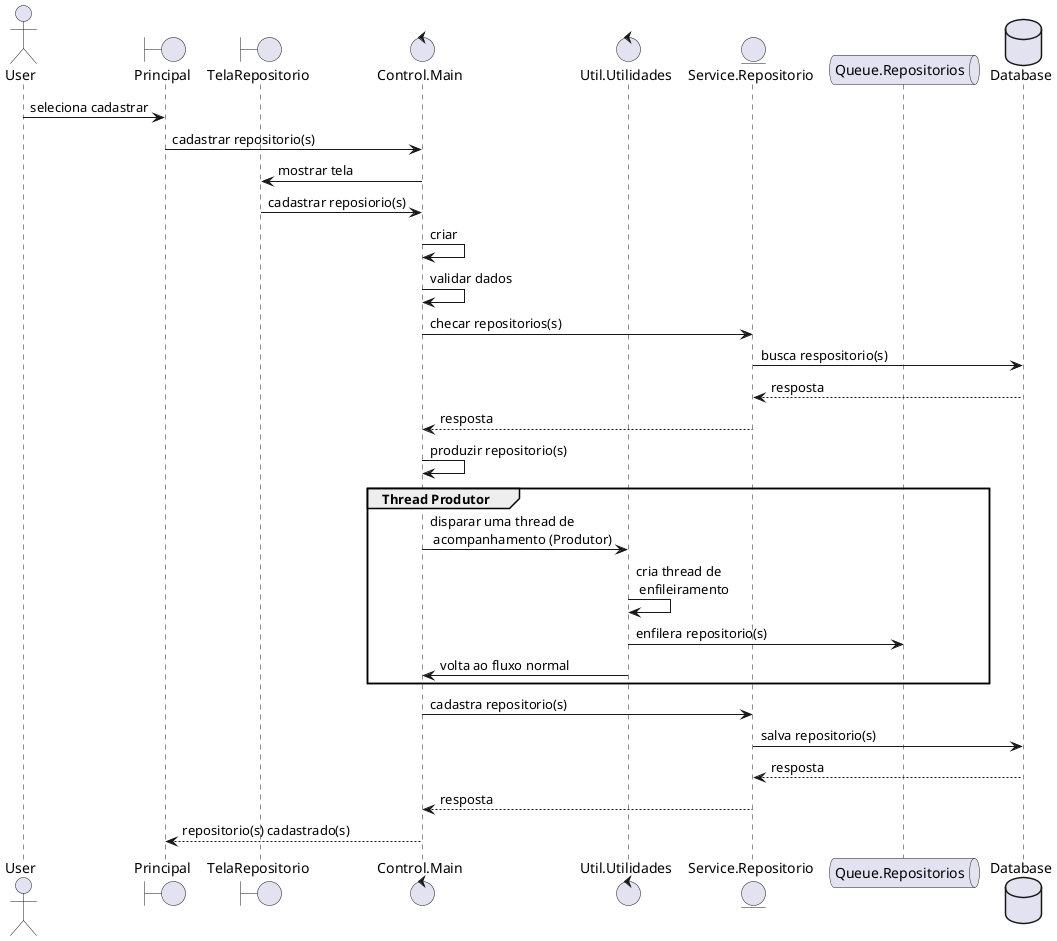 @startuml
actor       User as user
boundary    Principal as principal
boundary    TelaRepositorio as telaRepositorio
control     Control.Main as main
control     Util.Utilidades as utilidades
entity      Service.Repositorio  as repositorio
queue       Queue.Repositorios as fila
database    Database as banco 

user -> principal : seleciona cadastrar
principal -> main : cadastrar repositorio(s)
main -> telaRepositorio : mostrar tela 
telaRepositorio -> main : cadastrar reposiorio(s)
main -> main : criar
main -> main : validar dados
main -> repositorio : checar repositorios(s)
repositorio -> banco : busca respositorio(s)
banco --> repositorio : resposta
repositorio --> main : resposta
main -> main : produzir repositorio(s)
    group Thread Produtor
    main -> utilidades : disparar uma thread de \n acompanhamento (Produtor)
    utilidades -> utilidades : cria thread de \n enfileiramento
    utilidades -> fila : enfilera repositorio(s)
    utilidades -> main : volta ao fluxo normal
    end
main -> repositorio : cadastra repositorio(s)
repositorio -> banco : salva repositorio(s)
banco --> repositorio : resposta
repositorio --> main : resposta
main --> principal : repositorio(s) cadastrado(s)
@enduml